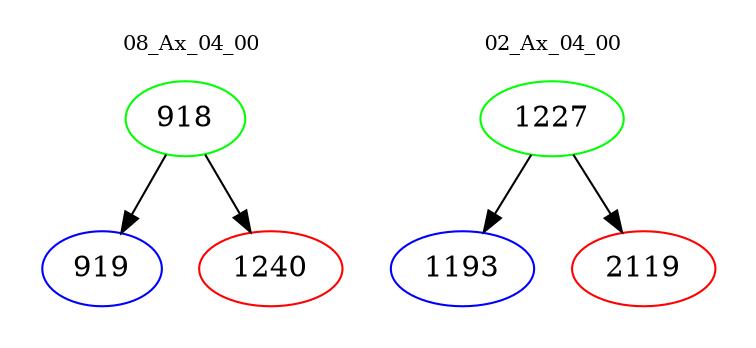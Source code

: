 digraph{
subgraph cluster_0 {
color = white
label = "08_Ax_04_00";
fontsize=10;
T0_918 [label="918", color="green"]
T0_918 -> T0_919 [color="black"]
T0_919 [label="919", color="blue"]
T0_918 -> T0_1240 [color="black"]
T0_1240 [label="1240", color="red"]
}
subgraph cluster_1 {
color = white
label = "02_Ax_04_00";
fontsize=10;
T1_1227 [label="1227", color="green"]
T1_1227 -> T1_1193 [color="black"]
T1_1193 [label="1193", color="blue"]
T1_1227 -> T1_2119 [color="black"]
T1_2119 [label="2119", color="red"]
}
}
